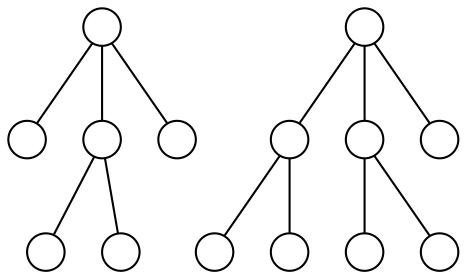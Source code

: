 graph g {
	node[width=0.25,label="",shape=circle]
    A -- {B C F}
    C -- {D E}

    X -- {Y Z R}
    Y -- {W T}
    Z -- {P Q}
}